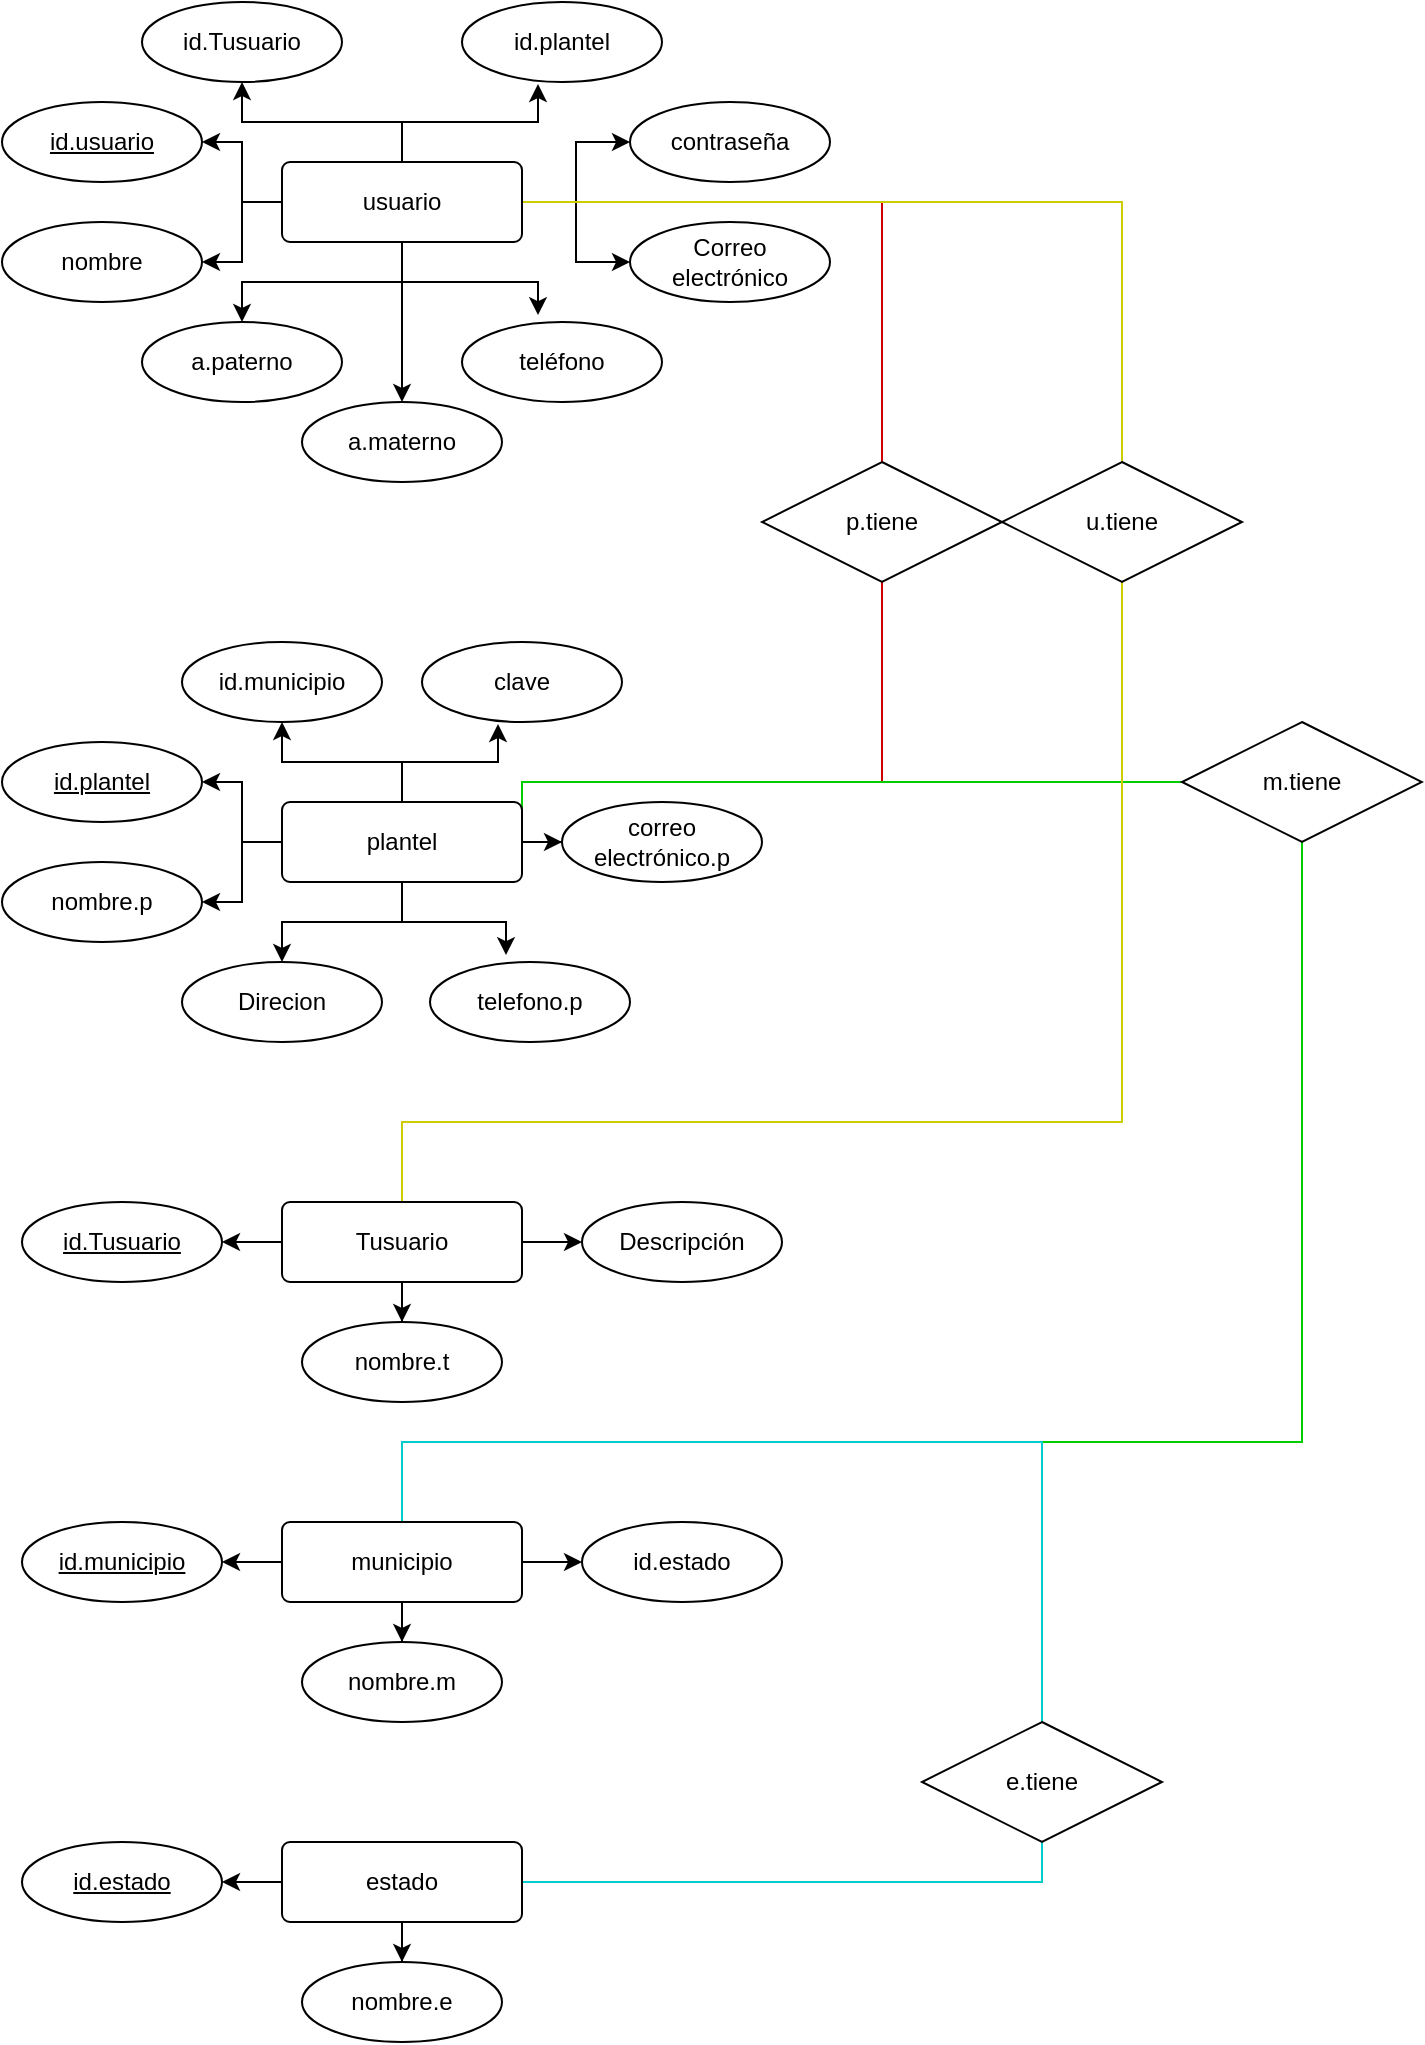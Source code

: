 <mxfile version="21.1.0" type="device" pages="2">
  <diagram name="login" id="0AfcGC7DFYbByUOCscQq">
    <mxGraphModel dx="1398" dy="655" grid="1" gridSize="10" guides="1" tooltips="1" connect="1" arrows="1" fold="1" page="1" pageScale="1" pageWidth="827" pageHeight="1169" math="0" shadow="0">
      <root>
        <mxCell id="0" />
        <mxCell id="1" parent="0" />
        <mxCell id="bUdYP38UbJY0fRdm7hgM-18" style="edgeStyle=orthogonalEdgeStyle;rounded=0;orthogonalLoop=1;jettySize=auto;html=1;" parent="1" source="bUdYP38UbJY0fRdm7hgM-1" target="bUdYP38UbJY0fRdm7hgM-2" edge="1">
          <mxGeometry relative="1" as="geometry" />
        </mxCell>
        <mxCell id="bUdYP38UbJY0fRdm7hgM-19" style="edgeStyle=orthogonalEdgeStyle;rounded=0;orthogonalLoop=1;jettySize=auto;html=1;entryX=0.38;entryY=1.025;entryDx=0;entryDy=0;entryPerimeter=0;" parent="1" source="bUdYP38UbJY0fRdm7hgM-1" target="bUdYP38UbJY0fRdm7hgM-3" edge="1">
          <mxGeometry relative="1" as="geometry" />
        </mxCell>
        <mxCell id="bUdYP38UbJY0fRdm7hgM-20" style="edgeStyle=orthogonalEdgeStyle;rounded=0;orthogonalLoop=1;jettySize=auto;html=1;entryX=0;entryY=0.5;entryDx=0;entryDy=0;" parent="1" source="bUdYP38UbJY0fRdm7hgM-1" target="bUdYP38UbJY0fRdm7hgM-6" edge="1">
          <mxGeometry relative="1" as="geometry" />
        </mxCell>
        <mxCell id="bUdYP38UbJY0fRdm7hgM-21" style="edgeStyle=orthogonalEdgeStyle;rounded=0;orthogonalLoop=1;jettySize=auto;html=1;entryX=0;entryY=0.5;entryDx=0;entryDy=0;" parent="1" source="bUdYP38UbJY0fRdm7hgM-1" target="bUdYP38UbJY0fRdm7hgM-11" edge="1">
          <mxGeometry relative="1" as="geometry" />
        </mxCell>
        <mxCell id="bUdYP38UbJY0fRdm7hgM-22" style="edgeStyle=orthogonalEdgeStyle;rounded=0;orthogonalLoop=1;jettySize=auto;html=1;entryX=0.38;entryY=-0.086;entryDx=0;entryDy=0;entryPerimeter=0;" parent="1" source="bUdYP38UbJY0fRdm7hgM-1" target="bUdYP38UbJY0fRdm7hgM-12" edge="1">
          <mxGeometry relative="1" as="geometry" />
        </mxCell>
        <mxCell id="bUdYP38UbJY0fRdm7hgM-23" style="edgeStyle=orthogonalEdgeStyle;rounded=0;orthogonalLoop=1;jettySize=auto;html=1;entryX=0.5;entryY=0;entryDx=0;entryDy=0;" parent="1" source="bUdYP38UbJY0fRdm7hgM-1" target="bUdYP38UbJY0fRdm7hgM-4" edge="1">
          <mxGeometry relative="1" as="geometry" />
        </mxCell>
        <mxCell id="bUdYP38UbJY0fRdm7hgM-24" style="edgeStyle=orthogonalEdgeStyle;rounded=0;orthogonalLoop=1;jettySize=auto;html=1;entryX=0.5;entryY=0;entryDx=0;entryDy=0;" parent="1" source="bUdYP38UbJY0fRdm7hgM-1" target="bUdYP38UbJY0fRdm7hgM-13" edge="1">
          <mxGeometry relative="1" as="geometry" />
        </mxCell>
        <mxCell id="bUdYP38UbJY0fRdm7hgM-25" style="edgeStyle=orthogonalEdgeStyle;rounded=0;orthogonalLoop=1;jettySize=auto;html=1;entryX=1;entryY=0.5;entryDx=0;entryDy=0;" parent="1" source="bUdYP38UbJY0fRdm7hgM-1" target="bUdYP38UbJY0fRdm7hgM-5" edge="1">
          <mxGeometry relative="1" as="geometry" />
        </mxCell>
        <mxCell id="bUdYP38UbJY0fRdm7hgM-26" style="edgeStyle=orthogonalEdgeStyle;rounded=0;orthogonalLoop=1;jettySize=auto;html=1;entryX=1;entryY=0.5;entryDx=0;entryDy=0;" parent="1" source="bUdYP38UbJY0fRdm7hgM-1" target="bUdYP38UbJY0fRdm7hgM-10" edge="1">
          <mxGeometry relative="1" as="geometry" />
        </mxCell>
        <mxCell id="bUdYP38UbJY0fRdm7hgM-49" style="edgeStyle=orthogonalEdgeStyle;rounded=0;orthogonalLoop=1;jettySize=auto;html=1;entryX=0.5;entryY=0;entryDx=0;entryDy=0;endArrow=none;endFill=0;strokeColor=#CC0000;" parent="1" source="bUdYP38UbJY0fRdm7hgM-1" target="bUdYP38UbJY0fRdm7hgM-46" edge="1">
          <mxGeometry relative="1" as="geometry" />
        </mxCell>
        <mxCell id="bUdYP38UbJY0fRdm7hgM-78" style="edgeStyle=orthogonalEdgeStyle;rounded=0;orthogonalLoop=1;jettySize=auto;html=1;entryX=0.5;entryY=0;entryDx=0;entryDy=0;endArrow=none;endFill=0;strokeColor=#CCCC00;" parent="1" source="bUdYP38UbJY0fRdm7hgM-1" target="bUdYP38UbJY0fRdm7hgM-74" edge="1">
          <mxGeometry relative="1" as="geometry" />
        </mxCell>
        <mxCell id="bUdYP38UbJY0fRdm7hgM-1" value="usuario" style="rounded=1;arcSize=10;whiteSpace=wrap;html=1;align=center;" parent="1" vertex="1">
          <mxGeometry x="140" y="80" width="120" height="40" as="geometry" />
        </mxCell>
        <mxCell id="bUdYP38UbJY0fRdm7hgM-2" value="id.Tusuario" style="ellipse;whiteSpace=wrap;html=1;align=center;" parent="1" vertex="1">
          <mxGeometry x="70" width="100" height="40" as="geometry" />
        </mxCell>
        <mxCell id="bUdYP38UbJY0fRdm7hgM-3" value="id.plantel" style="ellipse;whiteSpace=wrap;html=1;align=center;" parent="1" vertex="1">
          <mxGeometry x="230" width="100" height="40" as="geometry" />
        </mxCell>
        <mxCell id="bUdYP38UbJY0fRdm7hgM-4" value="a.paterno" style="ellipse;whiteSpace=wrap;html=1;align=center;" parent="1" vertex="1">
          <mxGeometry x="70" y="160" width="100" height="40" as="geometry" />
        </mxCell>
        <mxCell id="bUdYP38UbJY0fRdm7hgM-5" value="id.usuario" style="ellipse;whiteSpace=wrap;html=1;align=center;fontStyle=4;" parent="1" vertex="1">
          <mxGeometry y="50" width="100" height="40" as="geometry" />
        </mxCell>
        <mxCell id="bUdYP38UbJY0fRdm7hgM-6" value="contraseña" style="ellipse;whiteSpace=wrap;html=1;align=center;" parent="1" vertex="1">
          <mxGeometry x="314" y="50" width="100" height="40" as="geometry" />
        </mxCell>
        <mxCell id="bUdYP38UbJY0fRdm7hgM-10" value="nombre" style="ellipse;whiteSpace=wrap;html=1;align=center;" parent="1" vertex="1">
          <mxGeometry y="110" width="100" height="40" as="geometry" />
        </mxCell>
        <mxCell id="bUdYP38UbJY0fRdm7hgM-11" value="Correo electrónico" style="ellipse;whiteSpace=wrap;html=1;align=center;" parent="1" vertex="1">
          <mxGeometry x="314" y="110" width="100" height="40" as="geometry" />
        </mxCell>
        <mxCell id="bUdYP38UbJY0fRdm7hgM-12" value="teléfono" style="ellipse;whiteSpace=wrap;html=1;align=center;" parent="1" vertex="1">
          <mxGeometry x="230" y="160" width="100" height="40" as="geometry" />
        </mxCell>
        <mxCell id="bUdYP38UbJY0fRdm7hgM-13" value="a.materno" style="ellipse;whiteSpace=wrap;html=1;align=center;" parent="1" vertex="1">
          <mxGeometry x="150" y="200" width="100" height="40" as="geometry" />
        </mxCell>
        <mxCell id="bUdYP38UbJY0fRdm7hgM-27" style="edgeStyle=orthogonalEdgeStyle;rounded=0;orthogonalLoop=1;jettySize=auto;html=1;" parent="1" source="bUdYP38UbJY0fRdm7hgM-36" target="bUdYP38UbJY0fRdm7hgM-37" edge="1">
          <mxGeometry relative="1" as="geometry" />
        </mxCell>
        <mxCell id="bUdYP38UbJY0fRdm7hgM-28" style="edgeStyle=orthogonalEdgeStyle;rounded=0;orthogonalLoop=1;jettySize=auto;html=1;entryX=0.38;entryY=1.025;entryDx=0;entryDy=0;entryPerimeter=0;" parent="1" source="bUdYP38UbJY0fRdm7hgM-36" target="bUdYP38UbJY0fRdm7hgM-38" edge="1">
          <mxGeometry relative="1" as="geometry" />
        </mxCell>
        <mxCell id="bUdYP38UbJY0fRdm7hgM-30" style="edgeStyle=orthogonalEdgeStyle;rounded=0;orthogonalLoop=1;jettySize=auto;html=1;entryX=0;entryY=0.5;entryDx=0;entryDy=0;" parent="1" source="bUdYP38UbJY0fRdm7hgM-36" target="bUdYP38UbJY0fRdm7hgM-43" edge="1">
          <mxGeometry relative="1" as="geometry" />
        </mxCell>
        <mxCell id="bUdYP38UbJY0fRdm7hgM-31" style="edgeStyle=orthogonalEdgeStyle;rounded=0;orthogonalLoop=1;jettySize=auto;html=1;entryX=0.38;entryY=-0.086;entryDx=0;entryDy=0;entryPerimeter=0;" parent="1" source="bUdYP38UbJY0fRdm7hgM-36" target="bUdYP38UbJY0fRdm7hgM-44" edge="1">
          <mxGeometry relative="1" as="geometry" />
        </mxCell>
        <mxCell id="bUdYP38UbJY0fRdm7hgM-32" style="edgeStyle=orthogonalEdgeStyle;rounded=0;orthogonalLoop=1;jettySize=auto;html=1;entryX=0.5;entryY=0;entryDx=0;entryDy=0;" parent="1" source="bUdYP38UbJY0fRdm7hgM-36" target="bUdYP38UbJY0fRdm7hgM-39" edge="1">
          <mxGeometry relative="1" as="geometry" />
        </mxCell>
        <mxCell id="bUdYP38UbJY0fRdm7hgM-34" style="edgeStyle=orthogonalEdgeStyle;rounded=0;orthogonalLoop=1;jettySize=auto;html=1;entryX=1;entryY=0.5;entryDx=0;entryDy=0;" parent="1" source="bUdYP38UbJY0fRdm7hgM-36" target="bUdYP38UbJY0fRdm7hgM-40" edge="1">
          <mxGeometry relative="1" as="geometry" />
        </mxCell>
        <mxCell id="bUdYP38UbJY0fRdm7hgM-35" style="edgeStyle=orthogonalEdgeStyle;rounded=0;orthogonalLoop=1;jettySize=auto;html=1;entryX=1;entryY=0.5;entryDx=0;entryDy=0;" parent="1" source="bUdYP38UbJY0fRdm7hgM-36" target="bUdYP38UbJY0fRdm7hgM-42" edge="1">
          <mxGeometry relative="1" as="geometry" />
        </mxCell>
        <mxCell id="bUdYP38UbJY0fRdm7hgM-50" style="edgeStyle=orthogonalEdgeStyle;rounded=0;orthogonalLoop=1;jettySize=auto;html=1;exitX=1;exitY=0.5;exitDx=0;exitDy=0;entryX=0.5;entryY=1;entryDx=0;entryDy=0;endArrow=none;endFill=0;strokeColor=#CC0000;" parent="1" source="bUdYP38UbJY0fRdm7hgM-36" target="bUdYP38UbJY0fRdm7hgM-46" edge="1">
          <mxGeometry relative="1" as="geometry">
            <Array as="points">
              <mxPoint x="260" y="390" />
              <mxPoint x="440" y="390" />
            </Array>
          </mxGeometry>
        </mxCell>
        <mxCell id="bUdYP38UbJY0fRdm7hgM-88" style="edgeStyle=orthogonalEdgeStyle;rounded=0;orthogonalLoop=1;jettySize=auto;html=1;exitX=1;exitY=0.5;exitDx=0;exitDy=0;entryX=0;entryY=0.5;entryDx=0;entryDy=0;endArrow=none;endFill=0;strokeColor=#00CC00;" parent="1" source="bUdYP38UbJY0fRdm7hgM-36" target="bUdYP38UbJY0fRdm7hgM-89" edge="1">
          <mxGeometry relative="1" as="geometry">
            <mxPoint x="590" y="390" as="targetPoint" />
            <Array as="points">
              <mxPoint x="260" y="390" />
            </Array>
          </mxGeometry>
        </mxCell>
        <mxCell id="bUdYP38UbJY0fRdm7hgM-36" value="plantel" style="rounded=1;arcSize=10;whiteSpace=wrap;html=1;align=center;" parent="1" vertex="1">
          <mxGeometry x="140" y="400" width="120" height="40" as="geometry" />
        </mxCell>
        <mxCell id="bUdYP38UbJY0fRdm7hgM-37" value="id.municipio" style="ellipse;whiteSpace=wrap;html=1;align=center;" parent="1" vertex="1">
          <mxGeometry x="90" y="320" width="100" height="40" as="geometry" />
        </mxCell>
        <mxCell id="bUdYP38UbJY0fRdm7hgM-38" value="clave" style="ellipse;whiteSpace=wrap;html=1;align=center;" parent="1" vertex="1">
          <mxGeometry x="210" y="320" width="100" height="40" as="geometry" />
        </mxCell>
        <mxCell id="bUdYP38UbJY0fRdm7hgM-39" value="Direcion" style="ellipse;whiteSpace=wrap;html=1;align=center;" parent="1" vertex="1">
          <mxGeometry x="90" y="480" width="100" height="40" as="geometry" />
        </mxCell>
        <mxCell id="bUdYP38UbJY0fRdm7hgM-40" value="id.plantel" style="ellipse;whiteSpace=wrap;html=1;align=center;fontStyle=4;" parent="1" vertex="1">
          <mxGeometry y="370" width="100" height="40" as="geometry" />
        </mxCell>
        <mxCell id="bUdYP38UbJY0fRdm7hgM-42" value="nombre.p" style="ellipse;whiteSpace=wrap;html=1;align=center;" parent="1" vertex="1">
          <mxGeometry y="430" width="100" height="40" as="geometry" />
        </mxCell>
        <mxCell id="bUdYP38UbJY0fRdm7hgM-43" value="correo electrónico.p" style="ellipse;whiteSpace=wrap;html=1;align=center;" parent="1" vertex="1">
          <mxGeometry x="280" y="400" width="100" height="40" as="geometry" />
        </mxCell>
        <mxCell id="bUdYP38UbJY0fRdm7hgM-44" value="telefono.p" style="ellipse;whiteSpace=wrap;html=1;align=center;" parent="1" vertex="1">
          <mxGeometry x="214" y="480" width="100" height="40" as="geometry" />
        </mxCell>
        <mxCell id="bUdYP38UbJY0fRdm7hgM-46" value="p.tiene" style="shape=rhombus;perimeter=rhombusPerimeter;whiteSpace=wrap;html=1;align=center;" parent="1" vertex="1">
          <mxGeometry x="380" y="230" width="120" height="60" as="geometry" />
        </mxCell>
        <mxCell id="bUdYP38UbJY0fRdm7hgM-54" style="edgeStyle=orthogonalEdgeStyle;rounded=0;orthogonalLoop=1;jettySize=auto;html=1;entryX=0;entryY=0.5;entryDx=0;entryDy=0;" parent="1" source="bUdYP38UbJY0fRdm7hgM-60" target="bUdYP38UbJY0fRdm7hgM-67" edge="1">
          <mxGeometry relative="1" as="geometry" />
        </mxCell>
        <mxCell id="bUdYP38UbJY0fRdm7hgM-57" style="edgeStyle=orthogonalEdgeStyle;rounded=0;orthogonalLoop=1;jettySize=auto;html=1;entryX=0.5;entryY=0;entryDx=0;entryDy=0;" parent="1" source="bUdYP38UbJY0fRdm7hgM-60" target="bUdYP38UbJY0fRdm7hgM-69" edge="1">
          <mxGeometry relative="1" as="geometry" />
        </mxCell>
        <mxCell id="bUdYP38UbJY0fRdm7hgM-59" style="edgeStyle=orthogonalEdgeStyle;rounded=0;orthogonalLoop=1;jettySize=auto;html=1;entryX=1;entryY=0.5;entryDx=0;entryDy=0;" parent="1" source="bUdYP38UbJY0fRdm7hgM-60" edge="1">
          <mxGeometry relative="1" as="geometry">
            <mxPoint x="110" y="620" as="targetPoint" />
          </mxGeometry>
        </mxCell>
        <mxCell id="bUdYP38UbJY0fRdm7hgM-79" style="edgeStyle=orthogonalEdgeStyle;rounded=0;orthogonalLoop=1;jettySize=auto;html=1;entryX=0.5;entryY=1;entryDx=0;entryDy=0;endArrow=none;endFill=0;strokeColor=#CCCC00;" parent="1" source="bUdYP38UbJY0fRdm7hgM-60" target="bUdYP38UbJY0fRdm7hgM-74" edge="1">
          <mxGeometry relative="1" as="geometry">
            <Array as="points">
              <mxPoint x="200" y="560" />
              <mxPoint x="560" y="560" />
            </Array>
          </mxGeometry>
        </mxCell>
        <mxCell id="bUdYP38UbJY0fRdm7hgM-60" value="Tusuario" style="rounded=1;arcSize=10;whiteSpace=wrap;html=1;align=center;" parent="1" vertex="1">
          <mxGeometry x="140" y="600" width="120" height="40" as="geometry" />
        </mxCell>
        <mxCell id="bUdYP38UbJY0fRdm7hgM-67" value="Descripción" style="ellipse;whiteSpace=wrap;html=1;align=center;" parent="1" vertex="1">
          <mxGeometry x="290" y="600" width="100" height="40" as="geometry" />
        </mxCell>
        <mxCell id="bUdYP38UbJY0fRdm7hgM-69" value="nombre.t" style="ellipse;whiteSpace=wrap;html=1;align=center;" parent="1" vertex="1">
          <mxGeometry x="150" y="660" width="100" height="40" as="geometry" />
        </mxCell>
        <mxCell id="bUdYP38UbJY0fRdm7hgM-71" value="id.Tusuario" style="ellipse;whiteSpace=wrap;html=1;align=center;fontStyle=4;" parent="1" vertex="1">
          <mxGeometry x="10" y="600" width="100" height="40" as="geometry" />
        </mxCell>
        <mxCell id="bUdYP38UbJY0fRdm7hgM-74" value="u.tiene" style="shape=rhombus;perimeter=rhombusPerimeter;whiteSpace=wrap;html=1;align=center;" parent="1" vertex="1">
          <mxGeometry x="500" y="230" width="120" height="60" as="geometry" />
        </mxCell>
        <mxCell id="bUdYP38UbJY0fRdm7hgM-80" style="edgeStyle=orthogonalEdgeStyle;rounded=0;orthogonalLoop=1;jettySize=auto;html=1;entryX=0;entryY=0.5;entryDx=0;entryDy=0;" parent="1" source="bUdYP38UbJY0fRdm7hgM-83" target="bUdYP38UbJY0fRdm7hgM-84" edge="1">
          <mxGeometry relative="1" as="geometry" />
        </mxCell>
        <mxCell id="bUdYP38UbJY0fRdm7hgM-81" style="edgeStyle=orthogonalEdgeStyle;rounded=0;orthogonalLoop=1;jettySize=auto;html=1;entryX=0.5;entryY=0;entryDx=0;entryDy=0;" parent="1" source="bUdYP38UbJY0fRdm7hgM-83" target="bUdYP38UbJY0fRdm7hgM-85" edge="1">
          <mxGeometry relative="1" as="geometry" />
        </mxCell>
        <mxCell id="bUdYP38UbJY0fRdm7hgM-82" style="edgeStyle=orthogonalEdgeStyle;rounded=0;orthogonalLoop=1;jettySize=auto;html=1;entryX=1;entryY=0.5;entryDx=0;entryDy=0;" parent="1" source="bUdYP38UbJY0fRdm7hgM-83" edge="1">
          <mxGeometry relative="1" as="geometry">
            <mxPoint x="110" y="780" as="targetPoint" />
          </mxGeometry>
        </mxCell>
        <mxCell id="bUdYP38UbJY0fRdm7hgM-90" style="edgeStyle=orthogonalEdgeStyle;rounded=0;orthogonalLoop=1;jettySize=auto;html=1;entryX=0.5;entryY=1;entryDx=0;entryDy=0;endArrow=none;endFill=0;strokeColor=#00CC00;" parent="1" source="bUdYP38UbJY0fRdm7hgM-83" target="bUdYP38UbJY0fRdm7hgM-89" edge="1">
          <mxGeometry relative="1" as="geometry">
            <Array as="points">
              <mxPoint x="200" y="720" />
              <mxPoint x="650" y="720" />
            </Array>
          </mxGeometry>
        </mxCell>
        <mxCell id="bUdYP38UbJY0fRdm7hgM-99" style="edgeStyle=orthogonalEdgeStyle;rounded=0;orthogonalLoop=1;jettySize=auto;html=1;entryX=0.5;entryY=0;entryDx=0;entryDy=0;strokeColor=#00CCCC;endArrow=none;endFill=0;" parent="1" source="bUdYP38UbJY0fRdm7hgM-83" target="bUdYP38UbJY0fRdm7hgM-98" edge="1">
          <mxGeometry relative="1" as="geometry">
            <Array as="points">
              <mxPoint x="200" y="720" />
              <mxPoint x="520" y="720" />
            </Array>
          </mxGeometry>
        </mxCell>
        <mxCell id="bUdYP38UbJY0fRdm7hgM-83" value="municipio" style="rounded=1;arcSize=10;whiteSpace=wrap;html=1;align=center;" parent="1" vertex="1">
          <mxGeometry x="140" y="760" width="120" height="40" as="geometry" />
        </mxCell>
        <mxCell id="bUdYP38UbJY0fRdm7hgM-84" value="id.estado" style="ellipse;whiteSpace=wrap;html=1;align=center;" parent="1" vertex="1">
          <mxGeometry x="290" y="760" width="100" height="40" as="geometry" />
        </mxCell>
        <mxCell id="bUdYP38UbJY0fRdm7hgM-85" value="nombre.m" style="ellipse;whiteSpace=wrap;html=1;align=center;" parent="1" vertex="1">
          <mxGeometry x="150" y="820" width="100" height="40" as="geometry" />
        </mxCell>
        <mxCell id="bUdYP38UbJY0fRdm7hgM-86" value="id.municipio" style="ellipse;whiteSpace=wrap;html=1;align=center;fontStyle=4;" parent="1" vertex="1">
          <mxGeometry x="10" y="760" width="100" height="40" as="geometry" />
        </mxCell>
        <mxCell id="bUdYP38UbJY0fRdm7hgM-89" value="m.tiene" style="shape=rhombus;perimeter=rhombusPerimeter;whiteSpace=wrap;html=1;align=center;" parent="1" vertex="1">
          <mxGeometry x="590" y="360" width="120" height="60" as="geometry" />
        </mxCell>
        <mxCell id="bUdYP38UbJY0fRdm7hgM-91" style="edgeStyle=orthogonalEdgeStyle;rounded=0;orthogonalLoop=1;jettySize=auto;html=1;entryX=0.5;entryY=1;entryDx=0;entryDy=0;strokeColor=#00CCCC;endArrow=none;endFill=0;" parent="1" source="bUdYP38UbJY0fRdm7hgM-94" target="bUdYP38UbJY0fRdm7hgM-98" edge="1">
          <mxGeometry relative="1" as="geometry">
            <mxPoint x="290" y="940" as="targetPoint" />
          </mxGeometry>
        </mxCell>
        <mxCell id="bUdYP38UbJY0fRdm7hgM-92" style="edgeStyle=orthogonalEdgeStyle;rounded=0;orthogonalLoop=1;jettySize=auto;html=1;entryX=0.5;entryY=0;entryDx=0;entryDy=0;" parent="1" source="bUdYP38UbJY0fRdm7hgM-94" target="bUdYP38UbJY0fRdm7hgM-96" edge="1">
          <mxGeometry relative="1" as="geometry" />
        </mxCell>
        <mxCell id="bUdYP38UbJY0fRdm7hgM-93" style="edgeStyle=orthogonalEdgeStyle;rounded=0;orthogonalLoop=1;jettySize=auto;html=1;entryX=1;entryY=0.5;entryDx=0;entryDy=0;" parent="1" source="bUdYP38UbJY0fRdm7hgM-94" edge="1">
          <mxGeometry relative="1" as="geometry">
            <mxPoint x="110" y="940" as="targetPoint" />
          </mxGeometry>
        </mxCell>
        <mxCell id="bUdYP38UbJY0fRdm7hgM-94" value="estado" style="rounded=1;arcSize=10;whiteSpace=wrap;html=1;align=center;" parent="1" vertex="1">
          <mxGeometry x="140" y="920" width="120" height="40" as="geometry" />
        </mxCell>
        <mxCell id="bUdYP38UbJY0fRdm7hgM-96" value="nombre.e" style="ellipse;whiteSpace=wrap;html=1;align=center;" parent="1" vertex="1">
          <mxGeometry x="150" y="980" width="100" height="40" as="geometry" />
        </mxCell>
        <mxCell id="bUdYP38UbJY0fRdm7hgM-97" value="id.estado" style="ellipse;whiteSpace=wrap;html=1;align=center;fontStyle=4;" parent="1" vertex="1">
          <mxGeometry x="10" y="920" width="100" height="40" as="geometry" />
        </mxCell>
        <mxCell id="bUdYP38UbJY0fRdm7hgM-98" value="e.tiene" style="shape=rhombus;perimeter=rhombusPerimeter;whiteSpace=wrap;html=1;align=center;" parent="1" vertex="1">
          <mxGeometry x="460" y="860" width="120" height="60" as="geometry" />
        </mxCell>
      </root>
    </mxGraphModel>
  </diagram>
  <diagram id="z4dMl4nydZPoMqj0MBvt" name="laboratorio">
    <mxGraphModel dx="1997" dy="936" grid="1" gridSize="10" guides="1" tooltips="1" connect="1" arrows="1" fold="1" page="1" pageScale="1" pageWidth="827" pageHeight="1169" math="0" shadow="0">
      <root>
        <mxCell id="0" />
        <mxCell id="1" parent="0" />
        <mxCell id="-PX3ncwfm68J29S55Bo9-3" style="edgeStyle=orthogonalEdgeStyle;rounded=0;orthogonalLoop=1;jettySize=auto;html=1;entryX=0;entryY=0.5;entryDx=0;entryDy=0;" parent="1" source="-PX3ncwfm68J29S55Bo9-10" target="-PX3ncwfm68J29S55Bo9-15" edge="1">
          <mxGeometry relative="1" as="geometry" />
        </mxCell>
        <mxCell id="-PX3ncwfm68J29S55Bo9-7" style="edgeStyle=orthogonalEdgeStyle;rounded=0;orthogonalLoop=1;jettySize=auto;html=1;entryX=0.5;entryY=0;entryDx=0;entryDy=0;" parent="1" source="-PX3ncwfm68J29S55Bo9-10" target="-PX3ncwfm68J29S55Bo9-19" edge="1">
          <mxGeometry relative="1" as="geometry" />
        </mxCell>
        <mxCell id="-PX3ncwfm68J29S55Bo9-8" style="edgeStyle=orthogonalEdgeStyle;rounded=0;orthogonalLoop=1;jettySize=auto;html=1;entryX=1;entryY=0.5;entryDx=0;entryDy=0;" parent="1" source="-PX3ncwfm68J29S55Bo9-10" target="-PX3ncwfm68J29S55Bo9-20" edge="1">
          <mxGeometry relative="1" as="geometry">
            <mxPoint x="100" y="70" as="targetPoint" />
          </mxGeometry>
        </mxCell>
        <mxCell id="-PX3ncwfm68J29S55Bo9-22" style="edgeStyle=orthogonalEdgeStyle;rounded=0;orthogonalLoop=1;jettySize=auto;html=1;entryX=0.5;entryY=1;entryDx=0;entryDy=0;" parent="1" source="-PX3ncwfm68J29S55Bo9-10" target="-PX3ncwfm68J29S55Bo9-11" edge="1">
          <mxGeometry relative="1" as="geometry">
            <Array as="points">
              <mxPoint x="200" y="70" />
              <mxPoint x="140" y="70" />
            </Array>
          </mxGeometry>
        </mxCell>
        <mxCell id="-PX3ncwfm68J29S55Bo9-23" style="edgeStyle=orthogonalEdgeStyle;rounded=0;orthogonalLoop=1;jettySize=auto;html=1;entryX=0.5;entryY=1;entryDx=0;entryDy=0;" parent="1" source="-PX3ncwfm68J29S55Bo9-10" target="-PX3ncwfm68J29S55Bo9-21" edge="1">
          <mxGeometry relative="1" as="geometry">
            <Array as="points">
              <mxPoint x="200" y="70" />
              <mxPoint x="260" y="70" />
            </Array>
          </mxGeometry>
        </mxCell>
        <mxCell id="-PX3ncwfm68J29S55Bo9-58" style="edgeStyle=orthogonalEdgeStyle;rounded=0;orthogonalLoop=1;jettySize=auto;html=1;entryX=0.5;entryY=0;entryDx=0;entryDy=0;endArrow=none;endFill=0;" parent="1" source="-PX3ncwfm68J29S55Bo9-10" target="-PX3ncwfm68J29S55Bo9-57" edge="1">
          <mxGeometry relative="1" as="geometry">
            <Array as="points">
              <mxPoint x="530" y="80" />
            </Array>
          </mxGeometry>
        </mxCell>
        <mxCell id="-PX3ncwfm68J29S55Bo9-10" value="inventario" style="rounded=1;arcSize=10;whiteSpace=wrap;html=1;align=center;" parent="1" vertex="1">
          <mxGeometry x="140" y="80" width="120" height="40" as="geometry" />
        </mxCell>
        <mxCell id="-PX3ncwfm68J29S55Bo9-11" value="nombre.h" style="ellipse;whiteSpace=wrap;html=1;align=center;" parent="1" vertex="1">
          <mxGeometry x="90" y="10" width="100" height="40" as="geometry" />
        </mxCell>
        <mxCell id="-PX3ncwfm68J29S55Bo9-15" value="cantidad" style="ellipse;whiteSpace=wrap;html=1;align=center;" parent="1" vertex="1">
          <mxGeometry x="280" y="80" width="100" height="40" as="geometry" />
        </mxCell>
        <mxCell id="-PX3ncwfm68J29S55Bo9-19" value="id.laboratorio&amp;nbsp;" style="ellipse;whiteSpace=wrap;html=1;align=center;" parent="1" vertex="1">
          <mxGeometry x="150" y="140" width="100" height="40" as="geometry" />
        </mxCell>
        <mxCell id="-PX3ncwfm68J29S55Bo9-20" value="id.inventario&amp;nbsp;" style="ellipse;whiteSpace=wrap;html=1;align=center;fontStyle=4;" parent="1" vertex="1">
          <mxGeometry x="10" y="80" width="100" height="40" as="geometry" />
        </mxCell>
        <mxCell id="-PX3ncwfm68J29S55Bo9-21" value="descripción.h&amp;nbsp;" style="ellipse;whiteSpace=wrap;html=1;align=center;" parent="1" vertex="1">
          <mxGeometry x="210" y="10" width="100" height="40" as="geometry" />
        </mxCell>
        <mxCell id="-PX3ncwfm68J29S55Bo9-43" style="edgeStyle=orthogonalEdgeStyle;rounded=0;orthogonalLoop=1;jettySize=auto;html=1;entryX=0;entryY=0.5;entryDx=0;entryDy=0;" parent="1" source="-PX3ncwfm68J29S55Bo9-48" target="-PX3ncwfm68J29S55Bo9-50" edge="1">
          <mxGeometry relative="1" as="geometry" />
        </mxCell>
        <mxCell id="-PX3ncwfm68J29S55Bo9-45" style="edgeStyle=orthogonalEdgeStyle;rounded=0;orthogonalLoop=1;jettySize=auto;html=1;entryX=1;entryY=0.5;entryDx=0;entryDy=0;" parent="1" source="-PX3ncwfm68J29S55Bo9-48" target="-PX3ncwfm68J29S55Bo9-52" edge="1">
          <mxGeometry relative="1" as="geometry">
            <mxPoint x="105" y="230" as="targetPoint" />
          </mxGeometry>
        </mxCell>
        <mxCell id="-PX3ncwfm68J29S55Bo9-59" style="edgeStyle=orthogonalEdgeStyle;rounded=0;orthogonalLoop=1;jettySize=auto;html=1;entryX=0.5;entryY=1;entryDx=0;entryDy=0;endArrow=none;endFill=0;" parent="1" source="-PX3ncwfm68J29S55Bo9-48" target="-PX3ncwfm68J29S55Bo9-57" edge="1">
          <mxGeometry relative="1" as="geometry">
            <Array as="points">
              <mxPoint x="205" y="230" />
              <mxPoint x="530" y="230" />
            </Array>
          </mxGeometry>
        </mxCell>
        <mxCell id="-PX3ncwfm68J29S55Bo9-70" style="edgeStyle=orthogonalEdgeStyle;rounded=0;orthogonalLoop=1;jettySize=auto;html=1;entryX=0.5;entryY=0;entryDx=0;entryDy=0;endArrow=none;endFill=0;" parent="1" source="-PX3ncwfm68J29S55Bo9-48" target="-PX3ncwfm68J29S55Bo9-69" edge="1">
          <mxGeometry relative="1" as="geometry">
            <Array as="points">
              <mxPoint x="205" y="290" />
              <mxPoint x="530" y="290" />
            </Array>
          </mxGeometry>
        </mxCell>
        <mxCell id="-PX3ncwfm68J29S55Bo9-48" value="laboratorio" style="rounded=1;arcSize=10;whiteSpace=wrap;html=1;align=center;" parent="1" vertex="1">
          <mxGeometry x="145" y="240" width="120" height="40" as="geometry" />
        </mxCell>
        <mxCell id="-PX3ncwfm68J29S55Bo9-50" value="nombre.l" style="ellipse;whiteSpace=wrap;html=1;align=center;" parent="1" vertex="1">
          <mxGeometry x="285" y="240" width="100" height="40" as="geometry" />
        </mxCell>
        <mxCell id="-PX3ncwfm68J29S55Bo9-52" value="id.laboratorio&amp;nbsp;" style="ellipse;whiteSpace=wrap;html=1;align=center;fontStyle=4;" parent="1" vertex="1">
          <mxGeometry x="15" y="240" width="100" height="40" as="geometry" />
        </mxCell>
        <mxCell id="-PX3ncwfm68J29S55Bo9-57" value="l.tiene" style="shape=rhombus;perimeter=rhombusPerimeter;whiteSpace=wrap;html=1;align=center;" parent="1" vertex="1">
          <mxGeometry x="470" y="130" width="120" height="60" as="geometry" />
        </mxCell>
        <mxCell id="-PX3ncwfm68J29S55Bo9-60" style="edgeStyle=orthogonalEdgeStyle;rounded=0;orthogonalLoop=1;jettySize=auto;html=1;entryX=0;entryY=0.5;entryDx=0;entryDy=0;" parent="1" source="-PX3ncwfm68J29S55Bo9-64" target="-PX3ncwfm68J29S55Bo9-66" edge="1">
          <mxGeometry relative="1" as="geometry" />
        </mxCell>
        <mxCell id="-PX3ncwfm68J29S55Bo9-61" style="edgeStyle=orthogonalEdgeStyle;rounded=0;orthogonalLoop=1;jettySize=auto;html=1;entryX=0.5;entryY=0;entryDx=0;entryDy=0;" parent="1" source="-PX3ncwfm68J29S55Bo9-64" target="-PX3ncwfm68J29S55Bo9-67" edge="1">
          <mxGeometry relative="1" as="geometry" />
        </mxCell>
        <mxCell id="-PX3ncwfm68J29S55Bo9-62" style="edgeStyle=orthogonalEdgeStyle;rounded=0;orthogonalLoop=1;jettySize=auto;html=1;entryX=1;entryY=0.5;entryDx=0;entryDy=0;" parent="1" source="-PX3ncwfm68J29S55Bo9-64" target="-PX3ncwfm68J29S55Bo9-68" edge="1">
          <mxGeometry relative="1" as="geometry">
            <mxPoint x="105" y="430" as="targetPoint" />
          </mxGeometry>
        </mxCell>
        <mxCell id="-PX3ncwfm68J29S55Bo9-71" style="edgeStyle=orthogonalEdgeStyle;rounded=0;orthogonalLoop=1;jettySize=auto;html=1;entryX=0.5;entryY=1;entryDx=0;entryDy=0;endArrow=none;endFill=0;" parent="1" source="-PX3ncwfm68J29S55Bo9-64" target="-PX3ncwfm68J29S55Bo9-69" edge="1">
          <mxGeometry relative="1" as="geometry">
            <Array as="points">
              <mxPoint x="205" y="430" />
              <mxPoint x="530" y="430" />
            </Array>
          </mxGeometry>
        </mxCell>
        <mxCell id="-PX3ncwfm68J29S55Bo9-64" value="clase" style="rounded=1;arcSize=10;whiteSpace=wrap;html=1;align=center;" parent="1" vertex="1">
          <mxGeometry x="145" y="440" width="120" height="40" as="geometry" />
        </mxCell>
        <mxCell id="-PX3ncwfm68J29S55Bo9-66" value="horario" style="ellipse;whiteSpace=wrap;html=1;align=center;" parent="1" vertex="1">
          <mxGeometry x="285" y="440" width="100" height="40" as="geometry" />
        </mxCell>
        <mxCell id="-PX3ncwfm68J29S55Bo9-67" value="id.laboratorio&amp;nbsp;" style="ellipse;whiteSpace=wrap;html=1;align=center;" parent="1" vertex="1">
          <mxGeometry x="155" y="500" width="100" height="40" as="geometry" />
        </mxCell>
        <mxCell id="-PX3ncwfm68J29S55Bo9-68" value="id.clase&amp;nbsp;" style="ellipse;whiteSpace=wrap;html=1;align=center;fontStyle=4;" parent="1" vertex="1">
          <mxGeometry x="15" y="440" width="100" height="40" as="geometry" />
        </mxCell>
        <mxCell id="-PX3ncwfm68J29S55Bo9-69" value="c.tiene" style="shape=rhombus;perimeter=rhombusPerimeter;whiteSpace=wrap;html=1;align=center;" parent="1" vertex="1">
          <mxGeometry x="470" y="330" width="120" height="60" as="geometry" />
        </mxCell>
        <mxCell id="-PX3ncwfm68J29S55Bo9-72" style="edgeStyle=orthogonalEdgeStyle;rounded=0;orthogonalLoop=1;jettySize=auto;html=1;entryX=0;entryY=0.5;entryDx=0;entryDy=0;" parent="1" source="-PX3ncwfm68J29S55Bo9-76" target="-PX3ncwfm68J29S55Bo9-78" edge="1">
          <mxGeometry relative="1" as="geometry" />
        </mxCell>
        <mxCell id="-PX3ncwfm68J29S55Bo9-73" style="edgeStyle=orthogonalEdgeStyle;rounded=0;orthogonalLoop=1;jettySize=auto;html=1;entryX=0.5;entryY=0;entryDx=0;entryDy=0;" parent="1" source="-PX3ncwfm68J29S55Bo9-76" target="-PX3ncwfm68J29S55Bo9-79" edge="1">
          <mxGeometry relative="1" as="geometry" />
        </mxCell>
        <mxCell id="-PX3ncwfm68J29S55Bo9-74" style="edgeStyle=orthogonalEdgeStyle;rounded=0;orthogonalLoop=1;jettySize=auto;html=1;entryX=1;entryY=0.5;entryDx=0;entryDy=0;" parent="1" source="-PX3ncwfm68J29S55Bo9-76" target="-PX3ncwfm68J29S55Bo9-80" edge="1">
          <mxGeometry relative="1" as="geometry">
            <mxPoint x="110" y="635" as="targetPoint" />
          </mxGeometry>
        </mxCell>
        <mxCell id="-PX3ncwfm68J29S55Bo9-75" style="edgeStyle=orthogonalEdgeStyle;rounded=0;orthogonalLoop=1;jettySize=auto;html=1;entryX=0.5;entryY=1;entryDx=0;entryDy=0;" parent="1" source="-PX3ncwfm68J29S55Bo9-76" target="-PX3ncwfm68J29S55Bo9-77" edge="1">
          <mxGeometry relative="1" as="geometry" />
        </mxCell>
        <mxCell id="-PX3ncwfm68J29S55Bo9-76" value="inventario.h" style="rounded=1;arcSize=10;whiteSpace=wrap;html=1;align=center;" parent="1" vertex="1">
          <mxGeometry x="150" y="645" width="120" height="40" as="geometry" />
        </mxCell>
        <mxCell id="-PX3ncwfm68J29S55Bo9-77" value="link.r" style="ellipse;whiteSpace=wrap;html=1;align=center;" parent="1" vertex="1">
          <mxGeometry x="160" y="585" width="100" height="40" as="geometry" />
        </mxCell>
        <mxCell id="-PX3ncwfm68J29S55Bo9-78" value="descripción.r" style="ellipse;whiteSpace=wrap;html=1;align=center;" parent="1" vertex="1">
          <mxGeometry x="290" y="645" width="100" height="40" as="geometry" />
        </mxCell>
        <mxCell id="-PX3ncwfm68J29S55Bo9-79" value="nombre.r" style="ellipse;whiteSpace=wrap;html=1;align=center;" parent="1" vertex="1">
          <mxGeometry x="160" y="705" width="100" height="40" as="geometry" />
        </mxCell>
        <mxCell id="-PX3ncwfm68J29S55Bo9-80" value="id.reseta&amp;nbsp;" style="ellipse;whiteSpace=wrap;html=1;align=center;fontStyle=4;" parent="1" vertex="1">
          <mxGeometry x="20" y="645" width="100" height="40" as="geometry" />
        </mxCell>
      </root>
    </mxGraphModel>
  </diagram>
</mxfile>
